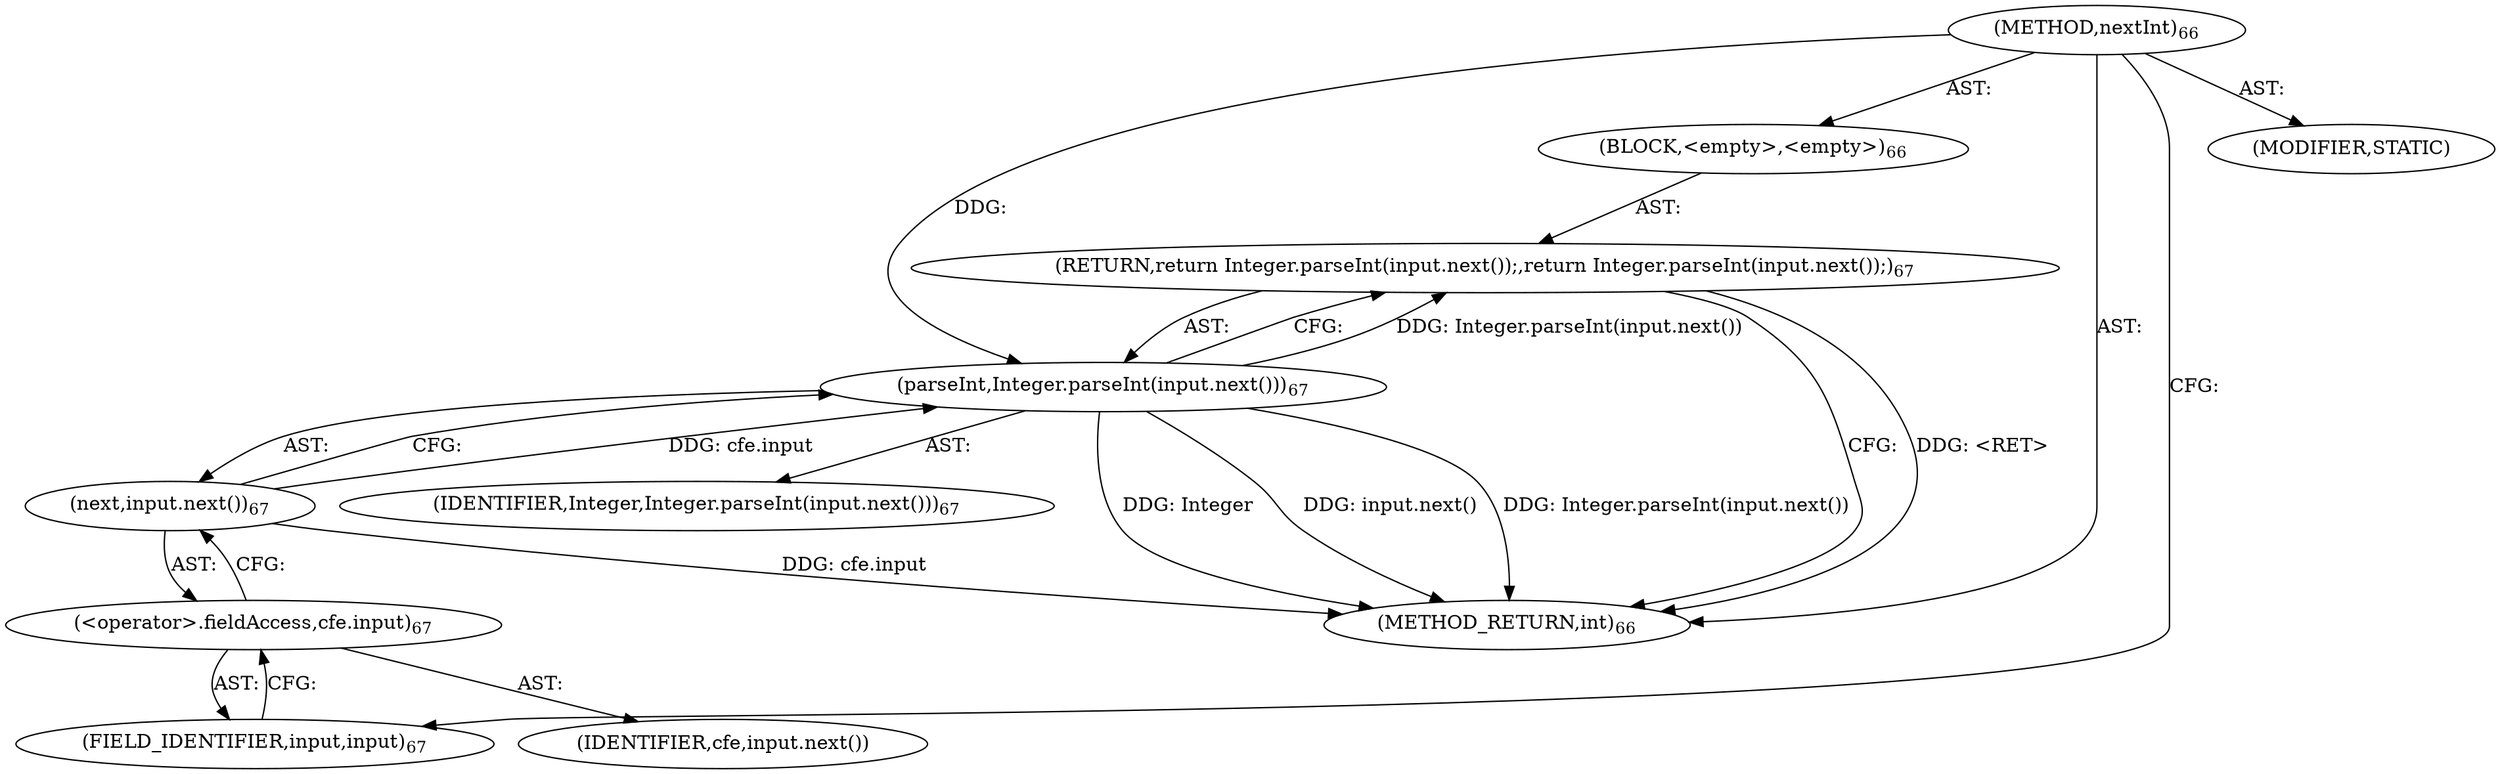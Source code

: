 digraph "nextInt" {  
"379" [label = <(METHOD,nextInt)<SUB>66</SUB>> ]
"380" [label = <(BLOCK,&lt;empty&gt;,&lt;empty&gt;)<SUB>66</SUB>> ]
"381" [label = <(RETURN,return Integer.parseInt(input.next());,return Integer.parseInt(input.next());)<SUB>67</SUB>> ]
"382" [label = <(parseInt,Integer.parseInt(input.next()))<SUB>67</SUB>> ]
"383" [label = <(IDENTIFIER,Integer,Integer.parseInt(input.next()))<SUB>67</SUB>> ]
"384" [label = <(next,input.next())<SUB>67</SUB>> ]
"385" [label = <(&lt;operator&gt;.fieldAccess,cfe.input)<SUB>67</SUB>> ]
"386" [label = <(IDENTIFIER,cfe,input.next())> ]
"387" [label = <(FIELD_IDENTIFIER,input,input)<SUB>67</SUB>> ]
"388" [label = <(MODIFIER,STATIC)> ]
"389" [label = <(METHOD_RETURN,int)<SUB>66</SUB>> ]
  "379" -> "380"  [ label = "AST: "] 
  "379" -> "388"  [ label = "AST: "] 
  "379" -> "389"  [ label = "AST: "] 
  "380" -> "381"  [ label = "AST: "] 
  "381" -> "382"  [ label = "AST: "] 
  "382" -> "383"  [ label = "AST: "] 
  "382" -> "384"  [ label = "AST: "] 
  "384" -> "385"  [ label = "AST: "] 
  "385" -> "386"  [ label = "AST: "] 
  "385" -> "387"  [ label = "AST: "] 
  "381" -> "389"  [ label = "CFG: "] 
  "382" -> "381"  [ label = "CFG: "] 
  "384" -> "382"  [ label = "CFG: "] 
  "385" -> "384"  [ label = "CFG: "] 
  "387" -> "385"  [ label = "CFG: "] 
  "379" -> "387"  [ label = "CFG: "] 
  "381" -> "389"  [ label = "DDG: &lt;RET&gt;"] 
  "382" -> "389"  [ label = "DDG: Integer"] 
  "384" -> "389"  [ label = "DDG: cfe.input"] 
  "382" -> "389"  [ label = "DDG: input.next()"] 
  "382" -> "389"  [ label = "DDG: Integer.parseInt(input.next())"] 
  "382" -> "381"  [ label = "DDG: Integer.parseInt(input.next())"] 
  "379" -> "382"  [ label = "DDG: "] 
  "384" -> "382"  [ label = "DDG: cfe.input"] 
}
